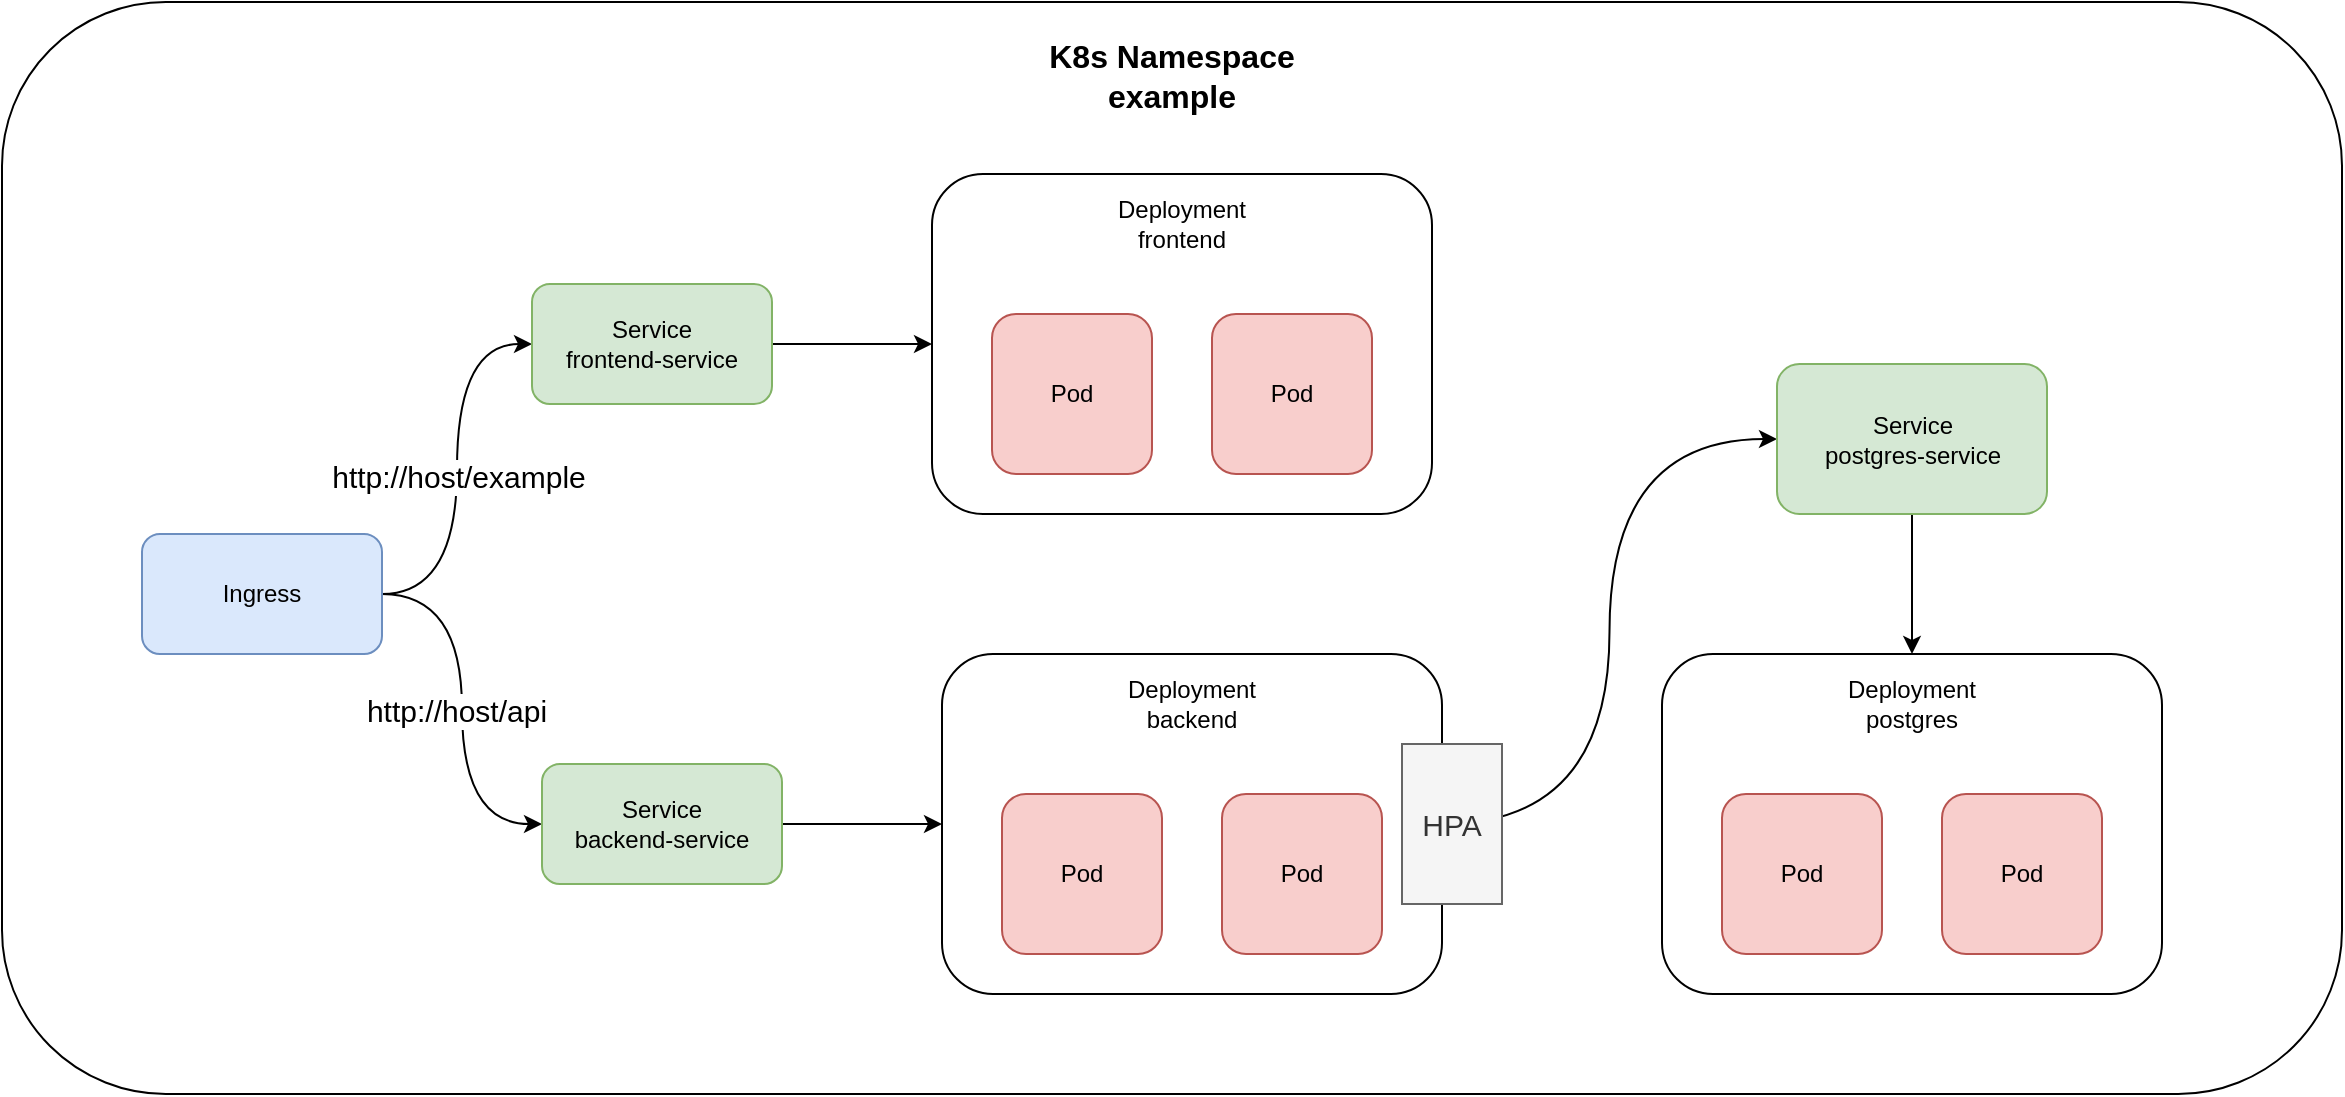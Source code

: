 <mxfile version="20.3.0" type="device"><diagram id="fZ4479ZXgI-9rjR9iWft" name="第 1 页"><mxGraphModel dx="1073" dy="676" grid="1" gridSize="10" guides="1" tooltips="1" connect="1" arrows="1" fold="1" page="1" pageScale="1" pageWidth="2339" pageHeight="3300" math="0" shadow="0"><root><mxCell id="0"/><mxCell id="1" parent="0"/><mxCell id="iBPL-qYGXo8q7hy3kdYF-36" value="" style="rounded=1;whiteSpace=wrap;html=1;fontSize=15;" parent="1" vertex="1"><mxGeometry x="140" y="110" width="1170" height="546" as="geometry"/></mxCell><mxCell id="iBPL-qYGXo8q7hy3kdYF-14" style="edgeStyle=orthogonalEdgeStyle;rounded=0;orthogonalLoop=1;jettySize=auto;html=1;exitX=1;exitY=0.5;exitDx=0;exitDy=0;entryX=0;entryY=0.5;entryDx=0;entryDy=0;curved=1;" parent="1" source="iBPL-qYGXo8q7hy3kdYF-3" target="iBPL-qYGXo8q7hy3kdYF-4" edge="1"><mxGeometry relative="1" as="geometry"/></mxCell><mxCell id="iBPL-qYGXo8q7hy3kdYF-18" value="http://host/api" style="edgeLabel;html=1;align=center;verticalAlign=middle;resizable=0;points=[];fontSize=15;" parent="iBPL-qYGXo8q7hy3kdYF-14" vertex="1" connectable="0"><mxGeometry x="0.005" y="-3" relative="1" as="geometry"><mxPoint as="offset"/></mxGeometry></mxCell><mxCell id="iBPL-qYGXo8q7hy3kdYF-15" style="edgeStyle=orthogonalEdgeStyle;rounded=0;orthogonalLoop=1;jettySize=auto;html=1;exitX=1;exitY=0.5;exitDx=0;exitDy=0;entryX=0;entryY=0.5;entryDx=0;entryDy=0;curved=1;" parent="1" source="iBPL-qYGXo8q7hy3kdYF-3" target="iBPL-qYGXo8q7hy3kdYF-5" edge="1"><mxGeometry relative="1" as="geometry"/></mxCell><mxCell id="iBPL-qYGXo8q7hy3kdYF-22" value="http://host/example" style="edgeLabel;html=1;align=center;verticalAlign=middle;resizable=0;points=[];fontSize=15;" parent="iBPL-qYGXo8q7hy3kdYF-15" vertex="1" connectable="0"><mxGeometry x="-0.035" relative="1" as="geometry"><mxPoint as="offset"/></mxGeometry></mxCell><mxCell id="iBPL-qYGXo8q7hy3kdYF-3" value="Ingress" style="rounded=1;whiteSpace=wrap;html=1;fillColor=#dae8fc;strokeColor=#6c8ebf;" parent="1" vertex="1"><mxGeometry x="210" y="376" width="120" height="60" as="geometry"/></mxCell><mxCell id="iBPL-qYGXo8q7hy3kdYF-16" style="rounded=0;orthogonalLoop=1;jettySize=auto;html=1;exitX=1;exitY=0.5;exitDx=0;exitDy=0;entryX=0;entryY=0.5;entryDx=0;entryDy=0;" parent="1" source="iBPL-qYGXo8q7hy3kdYF-4" target="iBPL-qYGXo8q7hy3kdYF-6" edge="1"><mxGeometry relative="1" as="geometry"/></mxCell><mxCell id="iBPL-qYGXo8q7hy3kdYF-4" value="Service&lt;br&gt;backend-service" style="rounded=1;whiteSpace=wrap;html=1;fillColor=#d5e8d4;strokeColor=#82b366;" parent="1" vertex="1"><mxGeometry x="410" y="491" width="120" height="60" as="geometry"/></mxCell><mxCell id="iBPL-qYGXo8q7hy3kdYF-17" style="edgeStyle=none;rounded=0;orthogonalLoop=1;jettySize=auto;html=1;exitX=1;exitY=0.5;exitDx=0;exitDy=0;entryX=0;entryY=0.5;entryDx=0;entryDy=0;" parent="1" source="iBPL-qYGXo8q7hy3kdYF-5" target="iBPL-qYGXo8q7hy3kdYF-10" edge="1"><mxGeometry relative="1" as="geometry"/></mxCell><mxCell id="iBPL-qYGXo8q7hy3kdYF-5" value="Service&lt;br&gt;frontend-service" style="rounded=1;whiteSpace=wrap;html=1;fillColor=#d5e8d4;strokeColor=#82b366;" parent="1" vertex="1"><mxGeometry x="405" y="251" width="120" height="60" as="geometry"/></mxCell><mxCell id="iBPL-qYGXo8q7hy3kdYF-33" style="edgeStyle=orthogonalEdgeStyle;rounded=0;orthogonalLoop=1;jettySize=auto;html=1;exitX=1;exitY=0.5;exitDx=0;exitDy=0;entryX=0;entryY=0.5;entryDx=0;entryDy=0;fontSize=15;curved=1;" parent="1" source="iBPL-qYGXo8q7hy3kdYF-6" target="iBPL-qYGXo8q7hy3kdYF-27" edge="1"><mxGeometry relative="1" as="geometry"/></mxCell><mxCell id="iBPL-qYGXo8q7hy3kdYF-6" value="" style="rounded=1;whiteSpace=wrap;html=1;" parent="1" vertex="1"><mxGeometry x="610" y="436" width="250" height="170" as="geometry"/></mxCell><mxCell id="iBPL-qYGXo8q7hy3kdYF-7" value="Pod" style="rounded=1;whiteSpace=wrap;html=1;fillColor=#f8cecc;strokeColor=#b85450;" parent="1" vertex="1"><mxGeometry x="640" y="506" width="80" height="80" as="geometry"/></mxCell><mxCell id="iBPL-qYGXo8q7hy3kdYF-8" value="Pod" style="rounded=1;whiteSpace=wrap;html=1;fillColor=#f8cecc;strokeColor=#b85450;" parent="1" vertex="1"><mxGeometry x="750" y="506" width="80" height="80" as="geometry"/></mxCell><mxCell id="iBPL-qYGXo8q7hy3kdYF-9" value="Deployment&lt;br&gt;backend" style="text;html=1;strokeColor=none;fillColor=none;align=center;verticalAlign=middle;whiteSpace=wrap;rounded=0;" parent="1" vertex="1"><mxGeometry x="705" y="446" width="60" height="30" as="geometry"/></mxCell><mxCell id="iBPL-qYGXo8q7hy3kdYF-10" value="" style="rounded=1;whiteSpace=wrap;html=1;" parent="1" vertex="1"><mxGeometry x="605" y="196" width="250" height="170" as="geometry"/></mxCell><mxCell id="iBPL-qYGXo8q7hy3kdYF-11" value="Pod" style="rounded=1;whiteSpace=wrap;html=1;fillColor=#f8cecc;strokeColor=#b85450;" parent="1" vertex="1"><mxGeometry x="635" y="266" width="80" height="80" as="geometry"/></mxCell><mxCell id="iBPL-qYGXo8q7hy3kdYF-12" value="Pod" style="rounded=1;whiteSpace=wrap;html=1;fillColor=#f8cecc;strokeColor=#b85450;" parent="1" vertex="1"><mxGeometry x="745" y="266" width="80" height="80" as="geometry"/></mxCell><mxCell id="iBPL-qYGXo8q7hy3kdYF-13" value="Deployment&lt;br&gt;frontend" style="text;html=1;strokeColor=none;fillColor=none;align=center;verticalAlign=middle;whiteSpace=wrap;rounded=0;" parent="1" vertex="1"><mxGeometry x="700" y="206" width="60" height="30" as="geometry"/></mxCell><mxCell id="iBPL-qYGXo8q7hy3kdYF-23" value="" style="rounded=1;whiteSpace=wrap;html=1;" parent="1" vertex="1"><mxGeometry x="970" y="436" width="250" height="170" as="geometry"/></mxCell><mxCell id="iBPL-qYGXo8q7hy3kdYF-24" value="Pod" style="rounded=1;whiteSpace=wrap;html=1;fillColor=#f8cecc;strokeColor=#b85450;" parent="1" vertex="1"><mxGeometry x="1000" y="506" width="80" height="80" as="geometry"/></mxCell><mxCell id="iBPL-qYGXo8q7hy3kdYF-25" value="Pod" style="rounded=1;whiteSpace=wrap;html=1;fillColor=#f8cecc;strokeColor=#b85450;" parent="1" vertex="1"><mxGeometry x="1110" y="506" width="80" height="80" as="geometry"/></mxCell><mxCell id="iBPL-qYGXo8q7hy3kdYF-26" value="Deployment&lt;br&gt;postgres" style="text;html=1;strokeColor=none;fillColor=none;align=center;verticalAlign=middle;whiteSpace=wrap;rounded=0;" parent="1" vertex="1"><mxGeometry x="1065" y="446" width="60" height="30" as="geometry"/></mxCell><mxCell id="iBPL-qYGXo8q7hy3kdYF-30" style="rounded=0;orthogonalLoop=1;jettySize=auto;html=1;exitX=0.5;exitY=1;exitDx=0;exitDy=0;entryX=0.5;entryY=0;entryDx=0;entryDy=0;fontSize=15;" parent="1" source="iBPL-qYGXo8q7hy3kdYF-27" target="iBPL-qYGXo8q7hy3kdYF-23" edge="1"><mxGeometry relative="1" as="geometry"/></mxCell><mxCell id="iBPL-qYGXo8q7hy3kdYF-27" value="Service&lt;br&gt;postgres-service" style="rounded=1;whiteSpace=wrap;html=1;fillColor=#d5e8d4;strokeColor=#82b366;" parent="1" vertex="1"><mxGeometry x="1027.5" y="291" width="135" height="75" as="geometry"/></mxCell><mxCell id="iBPL-qYGXo8q7hy3kdYF-35" value="HPA" style="rounded=0;whiteSpace=wrap;html=1;fontSize=15;fillColor=#f5f5f5;fontColor=#333333;strokeColor=#666666;" parent="1" vertex="1"><mxGeometry x="840" y="481" width="50" height="80" as="geometry"/></mxCell><mxCell id="iBPL-qYGXo8q7hy3kdYF-37" value="K8s Namespace&lt;br style=&quot;font-size: 16px;&quot;&gt;example" style="text;html=1;strokeColor=none;fillColor=none;align=center;verticalAlign=middle;whiteSpace=wrap;rounded=0;fontSize=16;fontStyle=1" parent="1" vertex="1"><mxGeometry x="650" y="132" width="150" height="30" as="geometry"/></mxCell></root></mxGraphModel></diagram></mxfile>